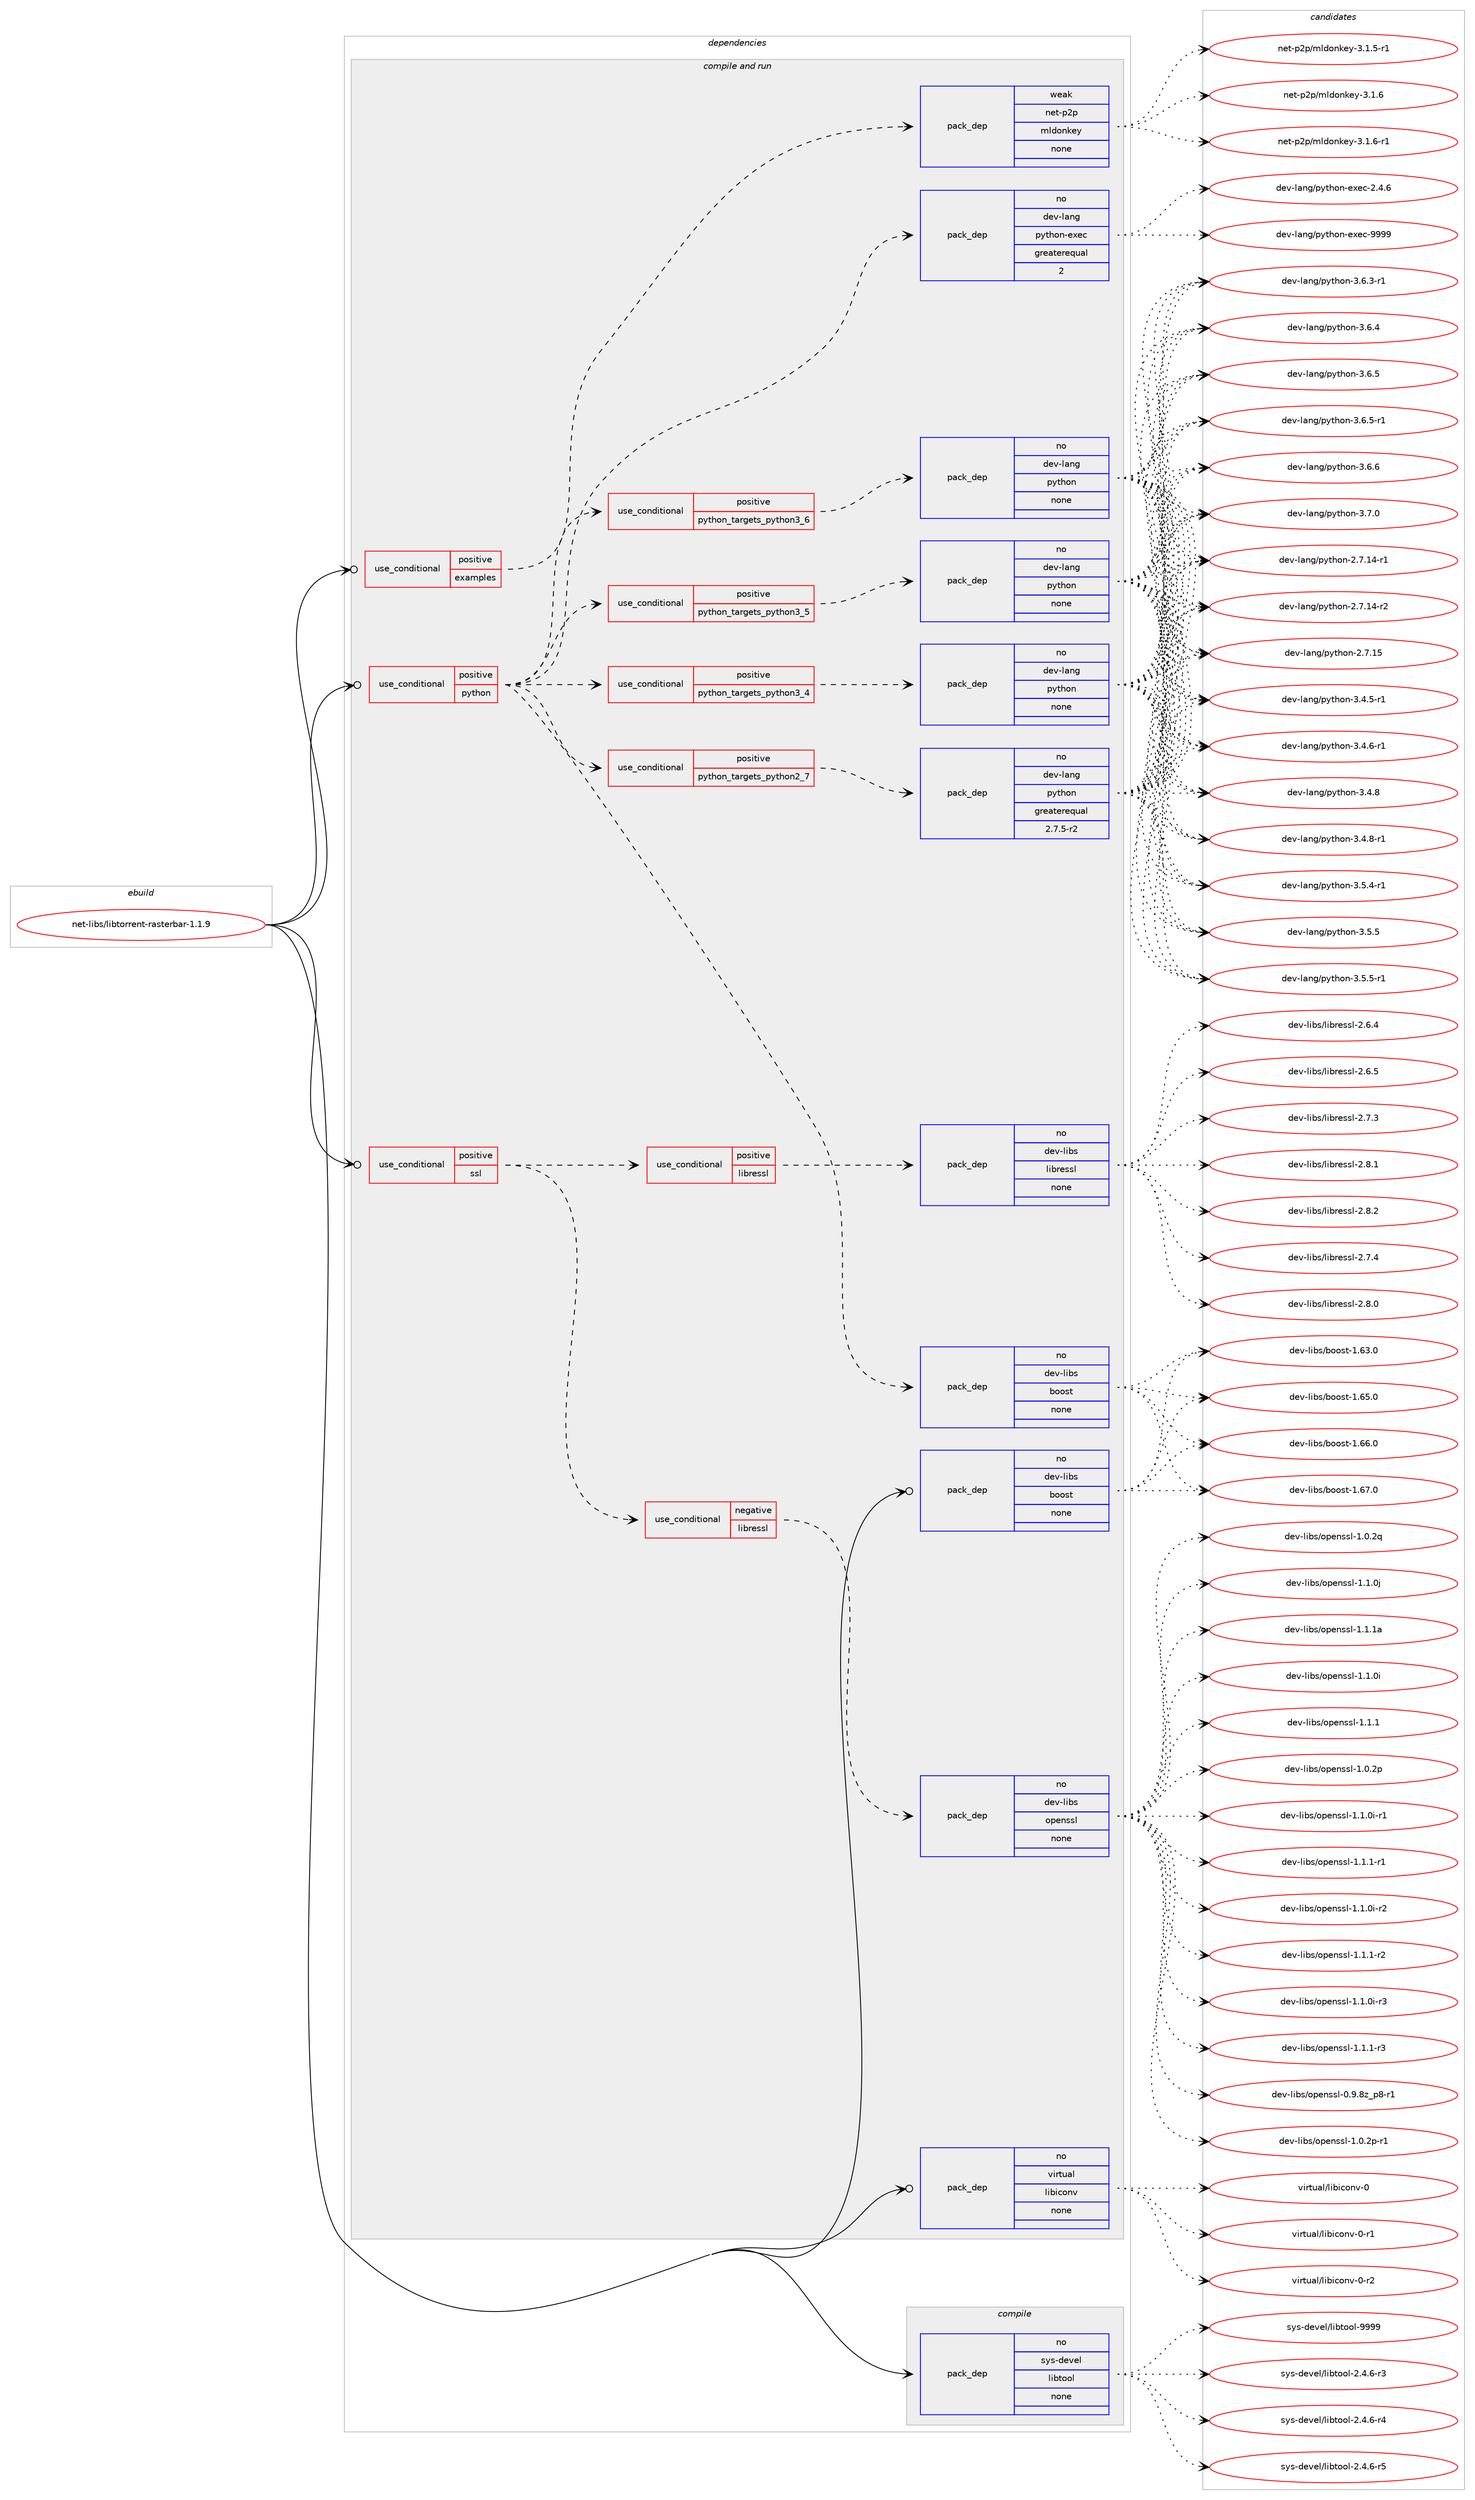 digraph prolog {

# *************
# Graph options
# *************

newrank=true;
concentrate=true;
compound=true;
graph [rankdir=LR,fontname=Helvetica,fontsize=10,ranksep=1.5];#, ranksep=2.5, nodesep=0.2];
edge  [arrowhead=vee];
node  [fontname=Helvetica,fontsize=10];

# **********
# The ebuild
# **********

subgraph cluster_leftcol {
color=gray;
rank=same;
label=<<i>ebuild</i>>;
id [label="net-libs/libtorrent-rasterbar-1.1.9", color=red, width=4, href="../net-libs/libtorrent-rasterbar-1.1.9.svg"];
}

# ****************
# The dependencies
# ****************

subgraph cluster_midcol {
color=gray;
label=<<i>dependencies</i>>;
subgraph cluster_compile {
fillcolor="#eeeeee";
style=filled;
label=<<i>compile</i>>;
subgraph pack4400 {
dependency5356 [label=<<TABLE BORDER="0" CELLBORDER="1" CELLSPACING="0" CELLPADDING="4" WIDTH="220"><TR><TD ROWSPAN="6" CELLPADDING="30">pack_dep</TD></TR><TR><TD WIDTH="110">no</TD></TR><TR><TD>sys-devel</TD></TR><TR><TD>libtool</TD></TR><TR><TD>none</TD></TR><TR><TD></TD></TR></TABLE>>, shape=none, color=blue];
}
id:e -> dependency5356:w [weight=20,style="solid",arrowhead="vee"];
}
subgraph cluster_compileandrun {
fillcolor="#eeeeee";
style=filled;
label=<<i>compile and run</i>>;
subgraph cond821 {
dependency5357 [label=<<TABLE BORDER="0" CELLBORDER="1" CELLSPACING="0" CELLPADDING="4"><TR><TD ROWSPAN="3" CELLPADDING="10">use_conditional</TD></TR><TR><TD>positive</TD></TR><TR><TD>examples</TD></TR></TABLE>>, shape=none, color=red];
subgraph pack4401 {
dependency5358 [label=<<TABLE BORDER="0" CELLBORDER="1" CELLSPACING="0" CELLPADDING="4" WIDTH="220"><TR><TD ROWSPAN="6" CELLPADDING="30">pack_dep</TD></TR><TR><TD WIDTH="110">weak</TD></TR><TR><TD>net-p2p</TD></TR><TR><TD>mldonkey</TD></TR><TR><TD>none</TD></TR><TR><TD></TD></TR></TABLE>>, shape=none, color=blue];
}
dependency5357:e -> dependency5358:w [weight=20,style="dashed",arrowhead="vee"];
}
id:e -> dependency5357:w [weight=20,style="solid",arrowhead="odotvee"];
subgraph cond822 {
dependency5359 [label=<<TABLE BORDER="0" CELLBORDER="1" CELLSPACING="0" CELLPADDING="4"><TR><TD ROWSPAN="3" CELLPADDING="10">use_conditional</TD></TR><TR><TD>positive</TD></TR><TR><TD>python</TD></TR></TABLE>>, shape=none, color=red];
subgraph cond823 {
dependency5360 [label=<<TABLE BORDER="0" CELLBORDER="1" CELLSPACING="0" CELLPADDING="4"><TR><TD ROWSPAN="3" CELLPADDING="10">use_conditional</TD></TR><TR><TD>positive</TD></TR><TR><TD>python_targets_python2_7</TD></TR></TABLE>>, shape=none, color=red];
subgraph pack4402 {
dependency5361 [label=<<TABLE BORDER="0" CELLBORDER="1" CELLSPACING="0" CELLPADDING="4" WIDTH="220"><TR><TD ROWSPAN="6" CELLPADDING="30">pack_dep</TD></TR><TR><TD WIDTH="110">no</TD></TR><TR><TD>dev-lang</TD></TR><TR><TD>python</TD></TR><TR><TD>greaterequal</TD></TR><TR><TD>2.7.5-r2</TD></TR></TABLE>>, shape=none, color=blue];
}
dependency5360:e -> dependency5361:w [weight=20,style="dashed",arrowhead="vee"];
}
dependency5359:e -> dependency5360:w [weight=20,style="dashed",arrowhead="vee"];
subgraph cond824 {
dependency5362 [label=<<TABLE BORDER="0" CELLBORDER="1" CELLSPACING="0" CELLPADDING="4"><TR><TD ROWSPAN="3" CELLPADDING="10">use_conditional</TD></TR><TR><TD>positive</TD></TR><TR><TD>python_targets_python3_4</TD></TR></TABLE>>, shape=none, color=red];
subgraph pack4403 {
dependency5363 [label=<<TABLE BORDER="0" CELLBORDER="1" CELLSPACING="0" CELLPADDING="4" WIDTH="220"><TR><TD ROWSPAN="6" CELLPADDING="30">pack_dep</TD></TR><TR><TD WIDTH="110">no</TD></TR><TR><TD>dev-lang</TD></TR><TR><TD>python</TD></TR><TR><TD>none</TD></TR><TR><TD></TD></TR></TABLE>>, shape=none, color=blue];
}
dependency5362:e -> dependency5363:w [weight=20,style="dashed",arrowhead="vee"];
}
dependency5359:e -> dependency5362:w [weight=20,style="dashed",arrowhead="vee"];
subgraph cond825 {
dependency5364 [label=<<TABLE BORDER="0" CELLBORDER="1" CELLSPACING="0" CELLPADDING="4"><TR><TD ROWSPAN="3" CELLPADDING="10">use_conditional</TD></TR><TR><TD>positive</TD></TR><TR><TD>python_targets_python3_5</TD></TR></TABLE>>, shape=none, color=red];
subgraph pack4404 {
dependency5365 [label=<<TABLE BORDER="0" CELLBORDER="1" CELLSPACING="0" CELLPADDING="4" WIDTH="220"><TR><TD ROWSPAN="6" CELLPADDING="30">pack_dep</TD></TR><TR><TD WIDTH="110">no</TD></TR><TR><TD>dev-lang</TD></TR><TR><TD>python</TD></TR><TR><TD>none</TD></TR><TR><TD></TD></TR></TABLE>>, shape=none, color=blue];
}
dependency5364:e -> dependency5365:w [weight=20,style="dashed",arrowhead="vee"];
}
dependency5359:e -> dependency5364:w [weight=20,style="dashed",arrowhead="vee"];
subgraph cond826 {
dependency5366 [label=<<TABLE BORDER="0" CELLBORDER="1" CELLSPACING="0" CELLPADDING="4"><TR><TD ROWSPAN="3" CELLPADDING="10">use_conditional</TD></TR><TR><TD>positive</TD></TR><TR><TD>python_targets_python3_6</TD></TR></TABLE>>, shape=none, color=red];
subgraph pack4405 {
dependency5367 [label=<<TABLE BORDER="0" CELLBORDER="1" CELLSPACING="0" CELLPADDING="4" WIDTH="220"><TR><TD ROWSPAN="6" CELLPADDING="30">pack_dep</TD></TR><TR><TD WIDTH="110">no</TD></TR><TR><TD>dev-lang</TD></TR><TR><TD>python</TD></TR><TR><TD>none</TD></TR><TR><TD></TD></TR></TABLE>>, shape=none, color=blue];
}
dependency5366:e -> dependency5367:w [weight=20,style="dashed",arrowhead="vee"];
}
dependency5359:e -> dependency5366:w [weight=20,style="dashed",arrowhead="vee"];
subgraph pack4406 {
dependency5368 [label=<<TABLE BORDER="0" CELLBORDER="1" CELLSPACING="0" CELLPADDING="4" WIDTH="220"><TR><TD ROWSPAN="6" CELLPADDING="30">pack_dep</TD></TR><TR><TD WIDTH="110">no</TD></TR><TR><TD>dev-lang</TD></TR><TR><TD>python-exec</TD></TR><TR><TD>greaterequal</TD></TR><TR><TD>2</TD></TR></TABLE>>, shape=none, color=blue];
}
dependency5359:e -> dependency5368:w [weight=20,style="dashed",arrowhead="vee"];
subgraph pack4407 {
dependency5369 [label=<<TABLE BORDER="0" CELLBORDER="1" CELLSPACING="0" CELLPADDING="4" WIDTH="220"><TR><TD ROWSPAN="6" CELLPADDING="30">pack_dep</TD></TR><TR><TD WIDTH="110">no</TD></TR><TR><TD>dev-libs</TD></TR><TR><TD>boost</TD></TR><TR><TD>none</TD></TR><TR><TD></TD></TR></TABLE>>, shape=none, color=blue];
}
dependency5359:e -> dependency5369:w [weight=20,style="dashed",arrowhead="vee"];
}
id:e -> dependency5359:w [weight=20,style="solid",arrowhead="odotvee"];
subgraph cond827 {
dependency5370 [label=<<TABLE BORDER="0" CELLBORDER="1" CELLSPACING="0" CELLPADDING="4"><TR><TD ROWSPAN="3" CELLPADDING="10">use_conditional</TD></TR><TR><TD>positive</TD></TR><TR><TD>ssl</TD></TR></TABLE>>, shape=none, color=red];
subgraph cond828 {
dependency5371 [label=<<TABLE BORDER="0" CELLBORDER="1" CELLSPACING="0" CELLPADDING="4"><TR><TD ROWSPAN="3" CELLPADDING="10">use_conditional</TD></TR><TR><TD>negative</TD></TR><TR><TD>libressl</TD></TR></TABLE>>, shape=none, color=red];
subgraph pack4408 {
dependency5372 [label=<<TABLE BORDER="0" CELLBORDER="1" CELLSPACING="0" CELLPADDING="4" WIDTH="220"><TR><TD ROWSPAN="6" CELLPADDING="30">pack_dep</TD></TR><TR><TD WIDTH="110">no</TD></TR><TR><TD>dev-libs</TD></TR><TR><TD>openssl</TD></TR><TR><TD>none</TD></TR><TR><TD></TD></TR></TABLE>>, shape=none, color=blue];
}
dependency5371:e -> dependency5372:w [weight=20,style="dashed",arrowhead="vee"];
}
dependency5370:e -> dependency5371:w [weight=20,style="dashed",arrowhead="vee"];
subgraph cond829 {
dependency5373 [label=<<TABLE BORDER="0" CELLBORDER="1" CELLSPACING="0" CELLPADDING="4"><TR><TD ROWSPAN="3" CELLPADDING="10">use_conditional</TD></TR><TR><TD>positive</TD></TR><TR><TD>libressl</TD></TR></TABLE>>, shape=none, color=red];
subgraph pack4409 {
dependency5374 [label=<<TABLE BORDER="0" CELLBORDER="1" CELLSPACING="0" CELLPADDING="4" WIDTH="220"><TR><TD ROWSPAN="6" CELLPADDING="30">pack_dep</TD></TR><TR><TD WIDTH="110">no</TD></TR><TR><TD>dev-libs</TD></TR><TR><TD>libressl</TD></TR><TR><TD>none</TD></TR><TR><TD></TD></TR></TABLE>>, shape=none, color=blue];
}
dependency5373:e -> dependency5374:w [weight=20,style="dashed",arrowhead="vee"];
}
dependency5370:e -> dependency5373:w [weight=20,style="dashed",arrowhead="vee"];
}
id:e -> dependency5370:w [weight=20,style="solid",arrowhead="odotvee"];
subgraph pack4410 {
dependency5375 [label=<<TABLE BORDER="0" CELLBORDER="1" CELLSPACING="0" CELLPADDING="4" WIDTH="220"><TR><TD ROWSPAN="6" CELLPADDING="30">pack_dep</TD></TR><TR><TD WIDTH="110">no</TD></TR><TR><TD>dev-libs</TD></TR><TR><TD>boost</TD></TR><TR><TD>none</TD></TR><TR><TD></TD></TR></TABLE>>, shape=none, color=blue];
}
id:e -> dependency5375:w [weight=20,style="solid",arrowhead="odotvee"];
subgraph pack4411 {
dependency5376 [label=<<TABLE BORDER="0" CELLBORDER="1" CELLSPACING="0" CELLPADDING="4" WIDTH="220"><TR><TD ROWSPAN="6" CELLPADDING="30">pack_dep</TD></TR><TR><TD WIDTH="110">no</TD></TR><TR><TD>virtual</TD></TR><TR><TD>libiconv</TD></TR><TR><TD>none</TD></TR><TR><TD></TD></TR></TABLE>>, shape=none, color=blue];
}
id:e -> dependency5376:w [weight=20,style="solid",arrowhead="odotvee"];
}
subgraph cluster_run {
fillcolor="#eeeeee";
style=filled;
label=<<i>run</i>>;
}
}

# **************
# The candidates
# **************

subgraph cluster_choices {
rank=same;
color=gray;
label=<<i>candidates</i>>;

subgraph choice4400 {
color=black;
nodesep=1;
choice1151211154510010111810110847108105981161111111084550465246544511451 [label="sys-devel/libtool-2.4.6-r3", color=red, width=4,href="../sys-devel/libtool-2.4.6-r3.svg"];
choice1151211154510010111810110847108105981161111111084550465246544511452 [label="sys-devel/libtool-2.4.6-r4", color=red, width=4,href="../sys-devel/libtool-2.4.6-r4.svg"];
choice1151211154510010111810110847108105981161111111084550465246544511453 [label="sys-devel/libtool-2.4.6-r5", color=red, width=4,href="../sys-devel/libtool-2.4.6-r5.svg"];
choice1151211154510010111810110847108105981161111111084557575757 [label="sys-devel/libtool-9999", color=red, width=4,href="../sys-devel/libtool-9999.svg"];
dependency5356:e -> choice1151211154510010111810110847108105981161111111084550465246544511451:w [style=dotted,weight="100"];
dependency5356:e -> choice1151211154510010111810110847108105981161111111084550465246544511452:w [style=dotted,weight="100"];
dependency5356:e -> choice1151211154510010111810110847108105981161111111084550465246544511453:w [style=dotted,weight="100"];
dependency5356:e -> choice1151211154510010111810110847108105981161111111084557575757:w [style=dotted,weight="100"];
}
subgraph choice4401 {
color=black;
nodesep=1;
choice1101011164511250112471091081001111101071011214551464946534511449 [label="net-p2p/mldonkey-3.1.5-r1", color=red, width=4,href="../net-p2p/mldonkey-3.1.5-r1.svg"];
choice110101116451125011247109108100111110107101121455146494654 [label="net-p2p/mldonkey-3.1.6", color=red, width=4,href="../net-p2p/mldonkey-3.1.6.svg"];
choice1101011164511250112471091081001111101071011214551464946544511449 [label="net-p2p/mldonkey-3.1.6-r1", color=red, width=4,href="../net-p2p/mldonkey-3.1.6-r1.svg"];
dependency5358:e -> choice1101011164511250112471091081001111101071011214551464946534511449:w [style=dotted,weight="100"];
dependency5358:e -> choice110101116451125011247109108100111110107101121455146494654:w [style=dotted,weight="100"];
dependency5358:e -> choice1101011164511250112471091081001111101071011214551464946544511449:w [style=dotted,weight="100"];
}
subgraph choice4402 {
color=black;
nodesep=1;
choice100101118451089711010347112121116104111110455046554649524511449 [label="dev-lang/python-2.7.14-r1", color=red, width=4,href="../dev-lang/python-2.7.14-r1.svg"];
choice100101118451089711010347112121116104111110455046554649524511450 [label="dev-lang/python-2.7.14-r2", color=red, width=4,href="../dev-lang/python-2.7.14-r2.svg"];
choice10010111845108971101034711212111610411111045504655464953 [label="dev-lang/python-2.7.15", color=red, width=4,href="../dev-lang/python-2.7.15.svg"];
choice1001011184510897110103471121211161041111104551465246534511449 [label="dev-lang/python-3.4.5-r1", color=red, width=4,href="../dev-lang/python-3.4.5-r1.svg"];
choice1001011184510897110103471121211161041111104551465246544511449 [label="dev-lang/python-3.4.6-r1", color=red, width=4,href="../dev-lang/python-3.4.6-r1.svg"];
choice100101118451089711010347112121116104111110455146524656 [label="dev-lang/python-3.4.8", color=red, width=4,href="../dev-lang/python-3.4.8.svg"];
choice1001011184510897110103471121211161041111104551465246564511449 [label="dev-lang/python-3.4.8-r1", color=red, width=4,href="../dev-lang/python-3.4.8-r1.svg"];
choice1001011184510897110103471121211161041111104551465346524511449 [label="dev-lang/python-3.5.4-r1", color=red, width=4,href="../dev-lang/python-3.5.4-r1.svg"];
choice100101118451089711010347112121116104111110455146534653 [label="dev-lang/python-3.5.5", color=red, width=4,href="../dev-lang/python-3.5.5.svg"];
choice1001011184510897110103471121211161041111104551465346534511449 [label="dev-lang/python-3.5.5-r1", color=red, width=4,href="../dev-lang/python-3.5.5-r1.svg"];
choice1001011184510897110103471121211161041111104551465446514511449 [label="dev-lang/python-3.6.3-r1", color=red, width=4,href="../dev-lang/python-3.6.3-r1.svg"];
choice100101118451089711010347112121116104111110455146544652 [label="dev-lang/python-3.6.4", color=red, width=4,href="../dev-lang/python-3.6.4.svg"];
choice100101118451089711010347112121116104111110455146544653 [label="dev-lang/python-3.6.5", color=red, width=4,href="../dev-lang/python-3.6.5.svg"];
choice1001011184510897110103471121211161041111104551465446534511449 [label="dev-lang/python-3.6.5-r1", color=red, width=4,href="../dev-lang/python-3.6.5-r1.svg"];
choice100101118451089711010347112121116104111110455146544654 [label="dev-lang/python-3.6.6", color=red, width=4,href="../dev-lang/python-3.6.6.svg"];
choice100101118451089711010347112121116104111110455146554648 [label="dev-lang/python-3.7.0", color=red, width=4,href="../dev-lang/python-3.7.0.svg"];
dependency5361:e -> choice100101118451089711010347112121116104111110455046554649524511449:w [style=dotted,weight="100"];
dependency5361:e -> choice100101118451089711010347112121116104111110455046554649524511450:w [style=dotted,weight="100"];
dependency5361:e -> choice10010111845108971101034711212111610411111045504655464953:w [style=dotted,weight="100"];
dependency5361:e -> choice1001011184510897110103471121211161041111104551465246534511449:w [style=dotted,weight="100"];
dependency5361:e -> choice1001011184510897110103471121211161041111104551465246544511449:w [style=dotted,weight="100"];
dependency5361:e -> choice100101118451089711010347112121116104111110455146524656:w [style=dotted,weight="100"];
dependency5361:e -> choice1001011184510897110103471121211161041111104551465246564511449:w [style=dotted,weight="100"];
dependency5361:e -> choice1001011184510897110103471121211161041111104551465346524511449:w [style=dotted,weight="100"];
dependency5361:e -> choice100101118451089711010347112121116104111110455146534653:w [style=dotted,weight="100"];
dependency5361:e -> choice1001011184510897110103471121211161041111104551465346534511449:w [style=dotted,weight="100"];
dependency5361:e -> choice1001011184510897110103471121211161041111104551465446514511449:w [style=dotted,weight="100"];
dependency5361:e -> choice100101118451089711010347112121116104111110455146544652:w [style=dotted,weight="100"];
dependency5361:e -> choice100101118451089711010347112121116104111110455146544653:w [style=dotted,weight="100"];
dependency5361:e -> choice1001011184510897110103471121211161041111104551465446534511449:w [style=dotted,weight="100"];
dependency5361:e -> choice100101118451089711010347112121116104111110455146544654:w [style=dotted,weight="100"];
dependency5361:e -> choice100101118451089711010347112121116104111110455146554648:w [style=dotted,weight="100"];
}
subgraph choice4403 {
color=black;
nodesep=1;
choice100101118451089711010347112121116104111110455046554649524511449 [label="dev-lang/python-2.7.14-r1", color=red, width=4,href="../dev-lang/python-2.7.14-r1.svg"];
choice100101118451089711010347112121116104111110455046554649524511450 [label="dev-lang/python-2.7.14-r2", color=red, width=4,href="../dev-lang/python-2.7.14-r2.svg"];
choice10010111845108971101034711212111610411111045504655464953 [label="dev-lang/python-2.7.15", color=red, width=4,href="../dev-lang/python-2.7.15.svg"];
choice1001011184510897110103471121211161041111104551465246534511449 [label="dev-lang/python-3.4.5-r1", color=red, width=4,href="../dev-lang/python-3.4.5-r1.svg"];
choice1001011184510897110103471121211161041111104551465246544511449 [label="dev-lang/python-3.4.6-r1", color=red, width=4,href="../dev-lang/python-3.4.6-r1.svg"];
choice100101118451089711010347112121116104111110455146524656 [label="dev-lang/python-3.4.8", color=red, width=4,href="../dev-lang/python-3.4.8.svg"];
choice1001011184510897110103471121211161041111104551465246564511449 [label="dev-lang/python-3.4.8-r1", color=red, width=4,href="../dev-lang/python-3.4.8-r1.svg"];
choice1001011184510897110103471121211161041111104551465346524511449 [label="dev-lang/python-3.5.4-r1", color=red, width=4,href="../dev-lang/python-3.5.4-r1.svg"];
choice100101118451089711010347112121116104111110455146534653 [label="dev-lang/python-3.5.5", color=red, width=4,href="../dev-lang/python-3.5.5.svg"];
choice1001011184510897110103471121211161041111104551465346534511449 [label="dev-lang/python-3.5.5-r1", color=red, width=4,href="../dev-lang/python-3.5.5-r1.svg"];
choice1001011184510897110103471121211161041111104551465446514511449 [label="dev-lang/python-3.6.3-r1", color=red, width=4,href="../dev-lang/python-3.6.3-r1.svg"];
choice100101118451089711010347112121116104111110455146544652 [label="dev-lang/python-3.6.4", color=red, width=4,href="../dev-lang/python-3.6.4.svg"];
choice100101118451089711010347112121116104111110455146544653 [label="dev-lang/python-3.6.5", color=red, width=4,href="../dev-lang/python-3.6.5.svg"];
choice1001011184510897110103471121211161041111104551465446534511449 [label="dev-lang/python-3.6.5-r1", color=red, width=4,href="../dev-lang/python-3.6.5-r1.svg"];
choice100101118451089711010347112121116104111110455146544654 [label="dev-lang/python-3.6.6", color=red, width=4,href="../dev-lang/python-3.6.6.svg"];
choice100101118451089711010347112121116104111110455146554648 [label="dev-lang/python-3.7.0", color=red, width=4,href="../dev-lang/python-3.7.0.svg"];
dependency5363:e -> choice100101118451089711010347112121116104111110455046554649524511449:w [style=dotted,weight="100"];
dependency5363:e -> choice100101118451089711010347112121116104111110455046554649524511450:w [style=dotted,weight="100"];
dependency5363:e -> choice10010111845108971101034711212111610411111045504655464953:w [style=dotted,weight="100"];
dependency5363:e -> choice1001011184510897110103471121211161041111104551465246534511449:w [style=dotted,weight="100"];
dependency5363:e -> choice1001011184510897110103471121211161041111104551465246544511449:w [style=dotted,weight="100"];
dependency5363:e -> choice100101118451089711010347112121116104111110455146524656:w [style=dotted,weight="100"];
dependency5363:e -> choice1001011184510897110103471121211161041111104551465246564511449:w [style=dotted,weight="100"];
dependency5363:e -> choice1001011184510897110103471121211161041111104551465346524511449:w [style=dotted,weight="100"];
dependency5363:e -> choice100101118451089711010347112121116104111110455146534653:w [style=dotted,weight="100"];
dependency5363:e -> choice1001011184510897110103471121211161041111104551465346534511449:w [style=dotted,weight="100"];
dependency5363:e -> choice1001011184510897110103471121211161041111104551465446514511449:w [style=dotted,weight="100"];
dependency5363:e -> choice100101118451089711010347112121116104111110455146544652:w [style=dotted,weight="100"];
dependency5363:e -> choice100101118451089711010347112121116104111110455146544653:w [style=dotted,weight="100"];
dependency5363:e -> choice1001011184510897110103471121211161041111104551465446534511449:w [style=dotted,weight="100"];
dependency5363:e -> choice100101118451089711010347112121116104111110455146544654:w [style=dotted,weight="100"];
dependency5363:e -> choice100101118451089711010347112121116104111110455146554648:w [style=dotted,weight="100"];
}
subgraph choice4404 {
color=black;
nodesep=1;
choice100101118451089711010347112121116104111110455046554649524511449 [label="dev-lang/python-2.7.14-r1", color=red, width=4,href="../dev-lang/python-2.7.14-r1.svg"];
choice100101118451089711010347112121116104111110455046554649524511450 [label="dev-lang/python-2.7.14-r2", color=red, width=4,href="../dev-lang/python-2.7.14-r2.svg"];
choice10010111845108971101034711212111610411111045504655464953 [label="dev-lang/python-2.7.15", color=red, width=4,href="../dev-lang/python-2.7.15.svg"];
choice1001011184510897110103471121211161041111104551465246534511449 [label="dev-lang/python-3.4.5-r1", color=red, width=4,href="../dev-lang/python-3.4.5-r1.svg"];
choice1001011184510897110103471121211161041111104551465246544511449 [label="dev-lang/python-3.4.6-r1", color=red, width=4,href="../dev-lang/python-3.4.6-r1.svg"];
choice100101118451089711010347112121116104111110455146524656 [label="dev-lang/python-3.4.8", color=red, width=4,href="../dev-lang/python-3.4.8.svg"];
choice1001011184510897110103471121211161041111104551465246564511449 [label="dev-lang/python-3.4.8-r1", color=red, width=4,href="../dev-lang/python-3.4.8-r1.svg"];
choice1001011184510897110103471121211161041111104551465346524511449 [label="dev-lang/python-3.5.4-r1", color=red, width=4,href="../dev-lang/python-3.5.4-r1.svg"];
choice100101118451089711010347112121116104111110455146534653 [label="dev-lang/python-3.5.5", color=red, width=4,href="../dev-lang/python-3.5.5.svg"];
choice1001011184510897110103471121211161041111104551465346534511449 [label="dev-lang/python-3.5.5-r1", color=red, width=4,href="../dev-lang/python-3.5.5-r1.svg"];
choice1001011184510897110103471121211161041111104551465446514511449 [label="dev-lang/python-3.6.3-r1", color=red, width=4,href="../dev-lang/python-3.6.3-r1.svg"];
choice100101118451089711010347112121116104111110455146544652 [label="dev-lang/python-3.6.4", color=red, width=4,href="../dev-lang/python-3.6.4.svg"];
choice100101118451089711010347112121116104111110455146544653 [label="dev-lang/python-3.6.5", color=red, width=4,href="../dev-lang/python-3.6.5.svg"];
choice1001011184510897110103471121211161041111104551465446534511449 [label="dev-lang/python-3.6.5-r1", color=red, width=4,href="../dev-lang/python-3.6.5-r1.svg"];
choice100101118451089711010347112121116104111110455146544654 [label="dev-lang/python-3.6.6", color=red, width=4,href="../dev-lang/python-3.6.6.svg"];
choice100101118451089711010347112121116104111110455146554648 [label="dev-lang/python-3.7.0", color=red, width=4,href="../dev-lang/python-3.7.0.svg"];
dependency5365:e -> choice100101118451089711010347112121116104111110455046554649524511449:w [style=dotted,weight="100"];
dependency5365:e -> choice100101118451089711010347112121116104111110455046554649524511450:w [style=dotted,weight="100"];
dependency5365:e -> choice10010111845108971101034711212111610411111045504655464953:w [style=dotted,weight="100"];
dependency5365:e -> choice1001011184510897110103471121211161041111104551465246534511449:w [style=dotted,weight="100"];
dependency5365:e -> choice1001011184510897110103471121211161041111104551465246544511449:w [style=dotted,weight="100"];
dependency5365:e -> choice100101118451089711010347112121116104111110455146524656:w [style=dotted,weight="100"];
dependency5365:e -> choice1001011184510897110103471121211161041111104551465246564511449:w [style=dotted,weight="100"];
dependency5365:e -> choice1001011184510897110103471121211161041111104551465346524511449:w [style=dotted,weight="100"];
dependency5365:e -> choice100101118451089711010347112121116104111110455146534653:w [style=dotted,weight="100"];
dependency5365:e -> choice1001011184510897110103471121211161041111104551465346534511449:w [style=dotted,weight="100"];
dependency5365:e -> choice1001011184510897110103471121211161041111104551465446514511449:w [style=dotted,weight="100"];
dependency5365:e -> choice100101118451089711010347112121116104111110455146544652:w [style=dotted,weight="100"];
dependency5365:e -> choice100101118451089711010347112121116104111110455146544653:w [style=dotted,weight="100"];
dependency5365:e -> choice1001011184510897110103471121211161041111104551465446534511449:w [style=dotted,weight="100"];
dependency5365:e -> choice100101118451089711010347112121116104111110455146544654:w [style=dotted,weight="100"];
dependency5365:e -> choice100101118451089711010347112121116104111110455146554648:w [style=dotted,weight="100"];
}
subgraph choice4405 {
color=black;
nodesep=1;
choice100101118451089711010347112121116104111110455046554649524511449 [label="dev-lang/python-2.7.14-r1", color=red, width=4,href="../dev-lang/python-2.7.14-r1.svg"];
choice100101118451089711010347112121116104111110455046554649524511450 [label="dev-lang/python-2.7.14-r2", color=red, width=4,href="../dev-lang/python-2.7.14-r2.svg"];
choice10010111845108971101034711212111610411111045504655464953 [label="dev-lang/python-2.7.15", color=red, width=4,href="../dev-lang/python-2.7.15.svg"];
choice1001011184510897110103471121211161041111104551465246534511449 [label="dev-lang/python-3.4.5-r1", color=red, width=4,href="../dev-lang/python-3.4.5-r1.svg"];
choice1001011184510897110103471121211161041111104551465246544511449 [label="dev-lang/python-3.4.6-r1", color=red, width=4,href="../dev-lang/python-3.4.6-r1.svg"];
choice100101118451089711010347112121116104111110455146524656 [label="dev-lang/python-3.4.8", color=red, width=4,href="../dev-lang/python-3.4.8.svg"];
choice1001011184510897110103471121211161041111104551465246564511449 [label="dev-lang/python-3.4.8-r1", color=red, width=4,href="../dev-lang/python-3.4.8-r1.svg"];
choice1001011184510897110103471121211161041111104551465346524511449 [label="dev-lang/python-3.5.4-r1", color=red, width=4,href="../dev-lang/python-3.5.4-r1.svg"];
choice100101118451089711010347112121116104111110455146534653 [label="dev-lang/python-3.5.5", color=red, width=4,href="../dev-lang/python-3.5.5.svg"];
choice1001011184510897110103471121211161041111104551465346534511449 [label="dev-lang/python-3.5.5-r1", color=red, width=4,href="../dev-lang/python-3.5.5-r1.svg"];
choice1001011184510897110103471121211161041111104551465446514511449 [label="dev-lang/python-3.6.3-r1", color=red, width=4,href="../dev-lang/python-3.6.3-r1.svg"];
choice100101118451089711010347112121116104111110455146544652 [label="dev-lang/python-3.6.4", color=red, width=4,href="../dev-lang/python-3.6.4.svg"];
choice100101118451089711010347112121116104111110455146544653 [label="dev-lang/python-3.6.5", color=red, width=4,href="../dev-lang/python-3.6.5.svg"];
choice1001011184510897110103471121211161041111104551465446534511449 [label="dev-lang/python-3.6.5-r1", color=red, width=4,href="../dev-lang/python-3.6.5-r1.svg"];
choice100101118451089711010347112121116104111110455146544654 [label="dev-lang/python-3.6.6", color=red, width=4,href="../dev-lang/python-3.6.6.svg"];
choice100101118451089711010347112121116104111110455146554648 [label="dev-lang/python-3.7.0", color=red, width=4,href="../dev-lang/python-3.7.0.svg"];
dependency5367:e -> choice100101118451089711010347112121116104111110455046554649524511449:w [style=dotted,weight="100"];
dependency5367:e -> choice100101118451089711010347112121116104111110455046554649524511450:w [style=dotted,weight="100"];
dependency5367:e -> choice10010111845108971101034711212111610411111045504655464953:w [style=dotted,weight="100"];
dependency5367:e -> choice1001011184510897110103471121211161041111104551465246534511449:w [style=dotted,weight="100"];
dependency5367:e -> choice1001011184510897110103471121211161041111104551465246544511449:w [style=dotted,weight="100"];
dependency5367:e -> choice100101118451089711010347112121116104111110455146524656:w [style=dotted,weight="100"];
dependency5367:e -> choice1001011184510897110103471121211161041111104551465246564511449:w [style=dotted,weight="100"];
dependency5367:e -> choice1001011184510897110103471121211161041111104551465346524511449:w [style=dotted,weight="100"];
dependency5367:e -> choice100101118451089711010347112121116104111110455146534653:w [style=dotted,weight="100"];
dependency5367:e -> choice1001011184510897110103471121211161041111104551465346534511449:w [style=dotted,weight="100"];
dependency5367:e -> choice1001011184510897110103471121211161041111104551465446514511449:w [style=dotted,weight="100"];
dependency5367:e -> choice100101118451089711010347112121116104111110455146544652:w [style=dotted,weight="100"];
dependency5367:e -> choice100101118451089711010347112121116104111110455146544653:w [style=dotted,weight="100"];
dependency5367:e -> choice1001011184510897110103471121211161041111104551465446534511449:w [style=dotted,weight="100"];
dependency5367:e -> choice100101118451089711010347112121116104111110455146544654:w [style=dotted,weight="100"];
dependency5367:e -> choice100101118451089711010347112121116104111110455146554648:w [style=dotted,weight="100"];
}
subgraph choice4406 {
color=black;
nodesep=1;
choice1001011184510897110103471121211161041111104510112010199455046524654 [label="dev-lang/python-exec-2.4.6", color=red, width=4,href="../dev-lang/python-exec-2.4.6.svg"];
choice10010111845108971101034711212111610411111045101120101994557575757 [label="dev-lang/python-exec-9999", color=red, width=4,href="../dev-lang/python-exec-9999.svg"];
dependency5368:e -> choice1001011184510897110103471121211161041111104510112010199455046524654:w [style=dotted,weight="100"];
dependency5368:e -> choice10010111845108971101034711212111610411111045101120101994557575757:w [style=dotted,weight="100"];
}
subgraph choice4407 {
color=black;
nodesep=1;
choice1001011184510810598115479811111111511645494654514648 [label="dev-libs/boost-1.63.0", color=red, width=4,href="../dev-libs/boost-1.63.0.svg"];
choice1001011184510810598115479811111111511645494654534648 [label="dev-libs/boost-1.65.0", color=red, width=4,href="../dev-libs/boost-1.65.0.svg"];
choice1001011184510810598115479811111111511645494654544648 [label="dev-libs/boost-1.66.0", color=red, width=4,href="../dev-libs/boost-1.66.0.svg"];
choice1001011184510810598115479811111111511645494654554648 [label="dev-libs/boost-1.67.0", color=red, width=4,href="../dev-libs/boost-1.67.0.svg"];
dependency5369:e -> choice1001011184510810598115479811111111511645494654514648:w [style=dotted,weight="100"];
dependency5369:e -> choice1001011184510810598115479811111111511645494654534648:w [style=dotted,weight="100"];
dependency5369:e -> choice1001011184510810598115479811111111511645494654544648:w [style=dotted,weight="100"];
dependency5369:e -> choice1001011184510810598115479811111111511645494654554648:w [style=dotted,weight="100"];
}
subgraph choice4408 {
color=black;
nodesep=1;
choice100101118451081059811547111112101110115115108454946494648105 [label="dev-libs/openssl-1.1.0i", color=red, width=4,href="../dev-libs/openssl-1.1.0i.svg"];
choice100101118451081059811547111112101110115115108454946494649 [label="dev-libs/openssl-1.1.1", color=red, width=4,href="../dev-libs/openssl-1.1.1.svg"];
choice100101118451081059811547111112101110115115108454946484650112 [label="dev-libs/openssl-1.0.2p", color=red, width=4,href="../dev-libs/openssl-1.0.2p.svg"];
choice1001011184510810598115471111121011101151151084549464946481054511449 [label="dev-libs/openssl-1.1.0i-r1", color=red, width=4,href="../dev-libs/openssl-1.1.0i-r1.svg"];
choice1001011184510810598115471111121011101151151084549464946494511449 [label="dev-libs/openssl-1.1.1-r1", color=red, width=4,href="../dev-libs/openssl-1.1.1-r1.svg"];
choice1001011184510810598115471111121011101151151084549464946481054511450 [label="dev-libs/openssl-1.1.0i-r2", color=red, width=4,href="../dev-libs/openssl-1.1.0i-r2.svg"];
choice1001011184510810598115471111121011101151151084549464946494511450 [label="dev-libs/openssl-1.1.1-r2", color=red, width=4,href="../dev-libs/openssl-1.1.1-r2.svg"];
choice1001011184510810598115471111121011101151151084549464946481054511451 [label="dev-libs/openssl-1.1.0i-r3", color=red, width=4,href="../dev-libs/openssl-1.1.0i-r3.svg"];
choice1001011184510810598115471111121011101151151084549464946494511451 [label="dev-libs/openssl-1.1.1-r3", color=red, width=4,href="../dev-libs/openssl-1.1.1-r3.svg"];
choice10010111845108105981154711111210111011511510845484657465612295112564511449 [label="dev-libs/openssl-0.9.8z_p8-r1", color=red, width=4,href="../dev-libs/openssl-0.9.8z_p8-r1.svg"];
choice1001011184510810598115471111121011101151151084549464846501124511449 [label="dev-libs/openssl-1.0.2p-r1", color=red, width=4,href="../dev-libs/openssl-1.0.2p-r1.svg"];
choice100101118451081059811547111112101110115115108454946484650113 [label="dev-libs/openssl-1.0.2q", color=red, width=4,href="../dev-libs/openssl-1.0.2q.svg"];
choice100101118451081059811547111112101110115115108454946494648106 [label="dev-libs/openssl-1.1.0j", color=red, width=4,href="../dev-libs/openssl-1.1.0j.svg"];
choice10010111845108105981154711111210111011511510845494649464997 [label="dev-libs/openssl-1.1.1a", color=red, width=4,href="../dev-libs/openssl-1.1.1a.svg"];
dependency5372:e -> choice100101118451081059811547111112101110115115108454946494648105:w [style=dotted,weight="100"];
dependency5372:e -> choice100101118451081059811547111112101110115115108454946494649:w [style=dotted,weight="100"];
dependency5372:e -> choice100101118451081059811547111112101110115115108454946484650112:w [style=dotted,weight="100"];
dependency5372:e -> choice1001011184510810598115471111121011101151151084549464946481054511449:w [style=dotted,weight="100"];
dependency5372:e -> choice1001011184510810598115471111121011101151151084549464946494511449:w [style=dotted,weight="100"];
dependency5372:e -> choice1001011184510810598115471111121011101151151084549464946481054511450:w [style=dotted,weight="100"];
dependency5372:e -> choice1001011184510810598115471111121011101151151084549464946494511450:w [style=dotted,weight="100"];
dependency5372:e -> choice1001011184510810598115471111121011101151151084549464946481054511451:w [style=dotted,weight="100"];
dependency5372:e -> choice1001011184510810598115471111121011101151151084549464946494511451:w [style=dotted,weight="100"];
dependency5372:e -> choice10010111845108105981154711111210111011511510845484657465612295112564511449:w [style=dotted,weight="100"];
dependency5372:e -> choice1001011184510810598115471111121011101151151084549464846501124511449:w [style=dotted,weight="100"];
dependency5372:e -> choice100101118451081059811547111112101110115115108454946484650113:w [style=dotted,weight="100"];
dependency5372:e -> choice100101118451081059811547111112101110115115108454946494648106:w [style=dotted,weight="100"];
dependency5372:e -> choice10010111845108105981154711111210111011511510845494649464997:w [style=dotted,weight="100"];
}
subgraph choice4409 {
color=black;
nodesep=1;
choice10010111845108105981154710810598114101115115108455046544652 [label="dev-libs/libressl-2.6.4", color=red, width=4,href="../dev-libs/libressl-2.6.4.svg"];
choice10010111845108105981154710810598114101115115108455046544653 [label="dev-libs/libressl-2.6.5", color=red, width=4,href="../dev-libs/libressl-2.6.5.svg"];
choice10010111845108105981154710810598114101115115108455046554651 [label="dev-libs/libressl-2.7.3", color=red, width=4,href="../dev-libs/libressl-2.7.3.svg"];
choice10010111845108105981154710810598114101115115108455046554652 [label="dev-libs/libressl-2.7.4", color=red, width=4,href="../dev-libs/libressl-2.7.4.svg"];
choice10010111845108105981154710810598114101115115108455046564648 [label="dev-libs/libressl-2.8.0", color=red, width=4,href="../dev-libs/libressl-2.8.0.svg"];
choice10010111845108105981154710810598114101115115108455046564649 [label="dev-libs/libressl-2.8.1", color=red, width=4,href="../dev-libs/libressl-2.8.1.svg"];
choice10010111845108105981154710810598114101115115108455046564650 [label="dev-libs/libressl-2.8.2", color=red, width=4,href="../dev-libs/libressl-2.8.2.svg"];
dependency5374:e -> choice10010111845108105981154710810598114101115115108455046544652:w [style=dotted,weight="100"];
dependency5374:e -> choice10010111845108105981154710810598114101115115108455046544653:w [style=dotted,weight="100"];
dependency5374:e -> choice10010111845108105981154710810598114101115115108455046554651:w [style=dotted,weight="100"];
dependency5374:e -> choice10010111845108105981154710810598114101115115108455046554652:w [style=dotted,weight="100"];
dependency5374:e -> choice10010111845108105981154710810598114101115115108455046564648:w [style=dotted,weight="100"];
dependency5374:e -> choice10010111845108105981154710810598114101115115108455046564649:w [style=dotted,weight="100"];
dependency5374:e -> choice10010111845108105981154710810598114101115115108455046564650:w [style=dotted,weight="100"];
}
subgraph choice4410 {
color=black;
nodesep=1;
choice1001011184510810598115479811111111511645494654514648 [label="dev-libs/boost-1.63.0", color=red, width=4,href="../dev-libs/boost-1.63.0.svg"];
choice1001011184510810598115479811111111511645494654534648 [label="dev-libs/boost-1.65.0", color=red, width=4,href="../dev-libs/boost-1.65.0.svg"];
choice1001011184510810598115479811111111511645494654544648 [label="dev-libs/boost-1.66.0", color=red, width=4,href="../dev-libs/boost-1.66.0.svg"];
choice1001011184510810598115479811111111511645494654554648 [label="dev-libs/boost-1.67.0", color=red, width=4,href="../dev-libs/boost-1.67.0.svg"];
dependency5375:e -> choice1001011184510810598115479811111111511645494654514648:w [style=dotted,weight="100"];
dependency5375:e -> choice1001011184510810598115479811111111511645494654534648:w [style=dotted,weight="100"];
dependency5375:e -> choice1001011184510810598115479811111111511645494654544648:w [style=dotted,weight="100"];
dependency5375:e -> choice1001011184510810598115479811111111511645494654554648:w [style=dotted,weight="100"];
}
subgraph choice4411 {
color=black;
nodesep=1;
choice118105114116117971084710810598105991111101184548 [label="virtual/libiconv-0", color=red, width=4,href="../virtual/libiconv-0.svg"];
choice1181051141161179710847108105981059911111011845484511449 [label="virtual/libiconv-0-r1", color=red, width=4,href="../virtual/libiconv-0-r1.svg"];
choice1181051141161179710847108105981059911111011845484511450 [label="virtual/libiconv-0-r2", color=red, width=4,href="../virtual/libiconv-0-r2.svg"];
dependency5376:e -> choice118105114116117971084710810598105991111101184548:w [style=dotted,weight="100"];
dependency5376:e -> choice1181051141161179710847108105981059911111011845484511449:w [style=dotted,weight="100"];
dependency5376:e -> choice1181051141161179710847108105981059911111011845484511450:w [style=dotted,weight="100"];
}
}

}
